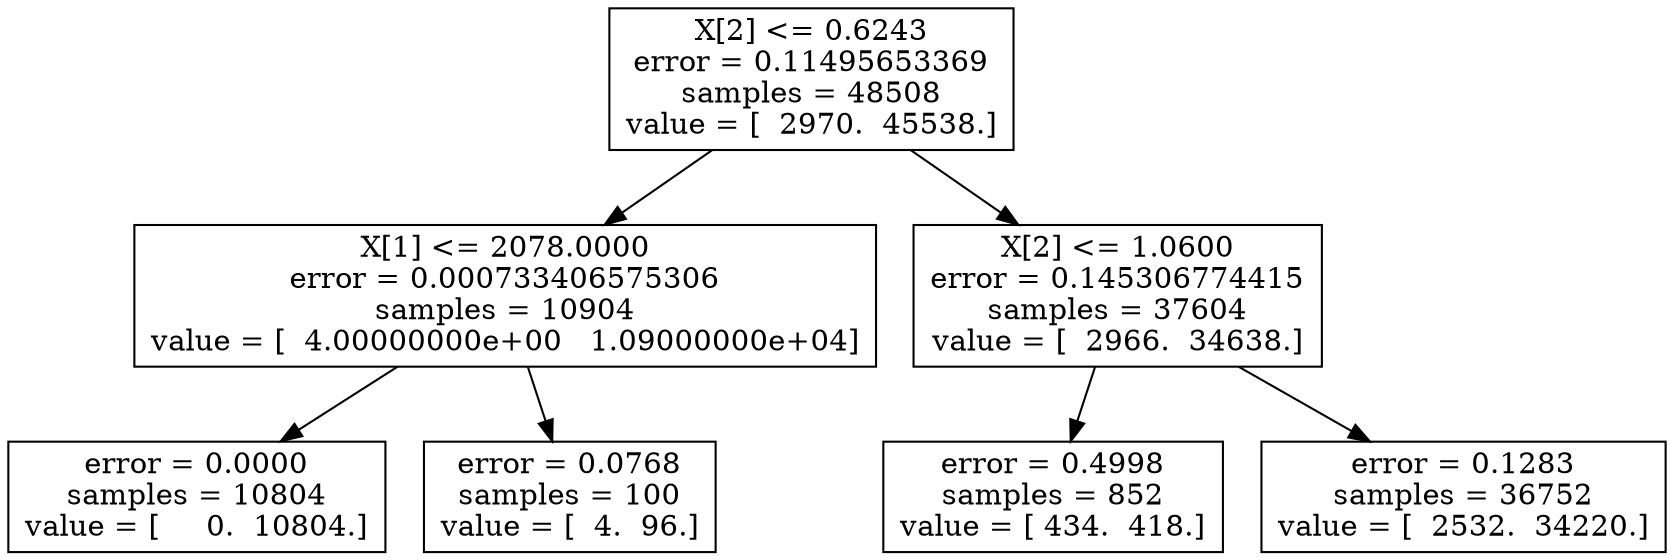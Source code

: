 digraph Tree {
0 [label="X[2] <= 0.6243\nerror = 0.11495653369\nsamples = 48508\nvalue = [  2970.  45538.]", shape="box"] ;
1 [label="X[1] <= 2078.0000\nerror = 0.000733406575306\nsamples = 10904\nvalue = [  4.00000000e+00   1.09000000e+04]", shape="box"] ;
0 -> 1 ;
2 [label="error = 0.0000\nsamples = 10804\nvalue = [     0.  10804.]", shape="box"] ;
1 -> 2 ;
3 [label="error = 0.0768\nsamples = 100\nvalue = [  4.  96.]", shape="box"] ;
1 -> 3 ;
4 [label="X[2] <= 1.0600\nerror = 0.145306774415\nsamples = 37604\nvalue = [  2966.  34638.]", shape="box"] ;
0 -> 4 ;
5 [label="error = 0.4998\nsamples = 852\nvalue = [ 434.  418.]", shape="box"] ;
4 -> 5 ;
6 [label="error = 0.1283\nsamples = 36752\nvalue = [  2532.  34220.]", shape="box"] ;
4 -> 6 ;
}